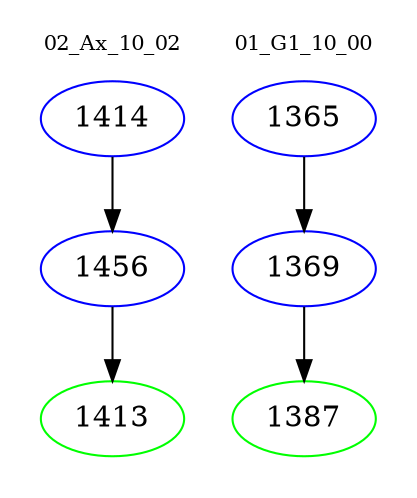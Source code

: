 digraph{
subgraph cluster_0 {
color = white
label = "02_Ax_10_02";
fontsize=10;
T0_1414 [label="1414", color="blue"]
T0_1414 -> T0_1456 [color="black"]
T0_1456 [label="1456", color="blue"]
T0_1456 -> T0_1413 [color="black"]
T0_1413 [label="1413", color="green"]
}
subgraph cluster_1 {
color = white
label = "01_G1_10_00";
fontsize=10;
T1_1365 [label="1365", color="blue"]
T1_1365 -> T1_1369 [color="black"]
T1_1369 [label="1369", color="blue"]
T1_1369 -> T1_1387 [color="black"]
T1_1387 [label="1387", color="green"]
}
}
